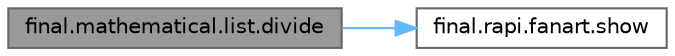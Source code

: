 digraph "final.mathematical.list.divide"
{
 // LATEX_PDF_SIZE
  bgcolor="transparent";
  edge [fontname=Helvetica,fontsize=10,labelfontname=Helvetica,labelfontsize=10];
  node [fontname=Helvetica,fontsize=10,shape=box,height=0.2,width=0.4];
  rankdir="LR";
  Node1 [label="final.mathematical.list.divide",height=0.2,width=0.4,color="gray40", fillcolor="grey60", style="filled", fontcolor="black",tooltip=" "];
  Node1 -> Node2 [color="steelblue1",style="solid"];
  Node2 [label="final.rapi.fanart.show",height=0.2,width=0.4,color="grey40", fillcolor="white", style="filled",URL="$d5/d46/classfinal_1_1rapi_1_1fanart.html#a3429e7f312fab7d2861705553649b425",tooltip=" "];
}
